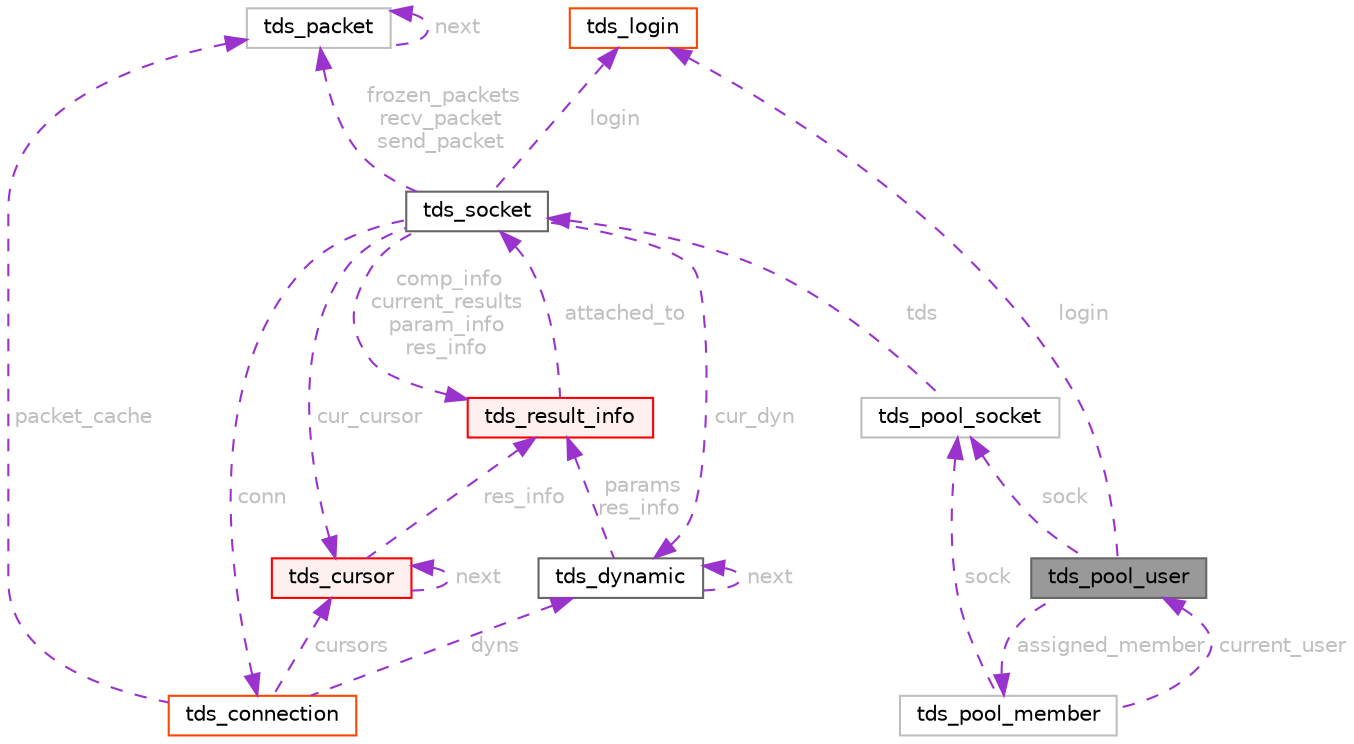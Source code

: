 digraph "tds_pool_user"
{
 // LATEX_PDF_SIZE
  bgcolor="transparent";
  edge [fontname=Helvetica,fontsize=10,labelfontname=Helvetica,labelfontsize=10];
  node [fontname=Helvetica,fontsize=10,shape=box,height=0.2,width=0.4];
  Node1 [id="Node000001",label="tds_pool_user",height=0.2,width=0.4,color="gray40", fillcolor="grey60", style="filled", fontcolor="black",tooltip=" "];
  Node2 -> Node1 [id="edge1_Node000001_Node000002",dir="back",color="darkorchid3",style="dashed",tooltip=" ",label=" sock",fontcolor="grey" ];
  Node2 [id="Node000002",label="tds_pool_socket",height=0.2,width=0.4,color="grey75", fillcolor="white", style="filled",URL="$a00718.html",tooltip=" "];
  Node3 -> Node2 [id="edge2_Node000002_Node000003",dir="back",color="darkorchid3",style="dashed",tooltip=" ",label=" tds",fontcolor="grey" ];
  Node3 [id="Node000003",label="tds_socket",height=0.2,width=0.4,color="gray40", fillcolor="white", style="filled",URL="$a01310.html",tooltip="Information for a server connection."];
  Node4 -> Node3 [id="edge3_Node000003_Node000004",dir="back",color="darkorchid3",style="dashed",tooltip=" ",label=" conn",fontcolor="grey" ];
  Node4 [id="Node000004",label="tds_connection",height=0.2,width=0.4,color="orangered", fillcolor="white", style="filled",URL="$a01306.html",tooltip=" "];
  Node9 -> Node4 [id="edge4_Node000004_Node000009",dir="back",color="darkorchid3",style="dashed",tooltip=" ",label=" cursors",fontcolor="grey" ];
  Node9 [id="Node000009",label="tds_cursor",height=0.2,width=0.4,color="red", fillcolor="#FFF0F0", style="filled",URL="$a01274.html",tooltip="Holds information about a cursor."];
  Node9 -> Node9 [id="edge5_Node000009_Node000009",dir="back",color="darkorchid3",style="dashed",tooltip=" ",label=" next",fontcolor="grey" ];
  Node11 -> Node9 [id="edge6_Node000009_Node000011",dir="back",color="darkorchid3",style="dashed",tooltip=" ",label=" res_info",fontcolor="grey" ];
  Node11 [id="Node000011",label="tds_result_info",height=0.2,width=0.4,color="red", fillcolor="#FFF0F0", style="filled",URL="$a01258.html",tooltip="Hold information for any results."];
  Node3 -> Node11 [id="edge7_Node000011_Node000003",dir="back",color="darkorchid3",style="dashed",tooltip=" ",label=" attached_to",fontcolor="grey" ];
  Node20 -> Node4 [id="edge8_Node000004_Node000020",dir="back",color="darkorchid3",style="dashed",tooltip=" ",label=" dyns",fontcolor="grey" ];
  Node20 [id="Node000020",label="tds_dynamic",height=0.2,width=0.4,color="gray40", fillcolor="white", style="filled",URL="$a01282.html",tooltip="Holds information for a dynamic (also called prepared) query."];
  Node20 -> Node20 [id="edge9_Node000020_Node000020",dir="back",color="darkorchid3",style="dashed",tooltip=" ",label=" next",fontcolor="grey" ];
  Node11 -> Node20 [id="edge10_Node000020_Node000011",dir="back",color="darkorchid3",style="dashed",tooltip=" ",label=" params\nres_info",fontcolor="grey" ];
  Node23 -> Node4 [id="edge11_Node000004_Node000023",dir="back",color="darkorchid3",style="dashed",tooltip=" ",label=" packet_cache",fontcolor="grey" ];
  Node23 [id="Node000023",label="tds_packet",height=0.2,width=0.4,color="grey75", fillcolor="white", style="filled",URL="$a01298.html",tooltip=" "];
  Node23 -> Node23 [id="edge12_Node000023_Node000023",dir="back",color="darkorchid3",style="dashed",tooltip=" ",label=" next",fontcolor="grey" ];
  Node23 -> Node3 [id="edge13_Node000003_Node000023",dir="back",color="darkorchid3",style="dashed",tooltip=" ",label=" frozen_packets\nrecv_packet\nsend_packet",fontcolor="grey" ];
  Node11 -> Node3 [id="edge14_Node000003_Node000011",dir="back",color="darkorchid3",style="dashed",tooltip=" ",label=" comp_info\ncurrent_results\nparam_info\nres_info",fontcolor="grey" ];
  Node9 -> Node3 [id="edge15_Node000003_Node000009",dir="back",color="darkorchid3",style="dashed",tooltip=" ",label=" cur_cursor",fontcolor="grey" ];
  Node20 -> Node3 [id="edge16_Node000003_Node000020",dir="back",color="darkorchid3",style="dashed",tooltip=" ",label=" cur_dyn",fontcolor="grey" ];
  Node25 -> Node3 [id="edge17_Node000003_Node000025",dir="back",color="darkorchid3",style="dashed",tooltip=" ",label=" login",fontcolor="grey" ];
  Node25 [id="Node000025",label="tds_login",height=0.2,width=0.4,color="orangered", fillcolor="white", style="filled",URL="$a01218.html",tooltip=" "];
  Node25 -> Node1 [id="edge18_Node000001_Node000025",dir="back",color="darkorchid3",style="dashed",tooltip=" ",label=" login",fontcolor="grey" ];
  Node26 -> Node1 [id="edge19_Node000001_Node000026",dir="back",color="darkorchid3",style="dashed",tooltip=" ",label=" assigned_member",fontcolor="grey" ];
  Node26 [id="Node000026",label="tds_pool_member",height=0.2,width=0.4,color="grey75", fillcolor="white", style="filled",URL="$a00726.html",tooltip=" "];
  Node2 -> Node26 [id="edge20_Node000026_Node000002",dir="back",color="darkorchid3",style="dashed",tooltip=" ",label=" sock",fontcolor="grey" ];
  Node1 -> Node26 [id="edge21_Node000026_Node000001",dir="back",color="darkorchid3",style="dashed",tooltip=" ",label=" current_user",fontcolor="grey" ];
}

